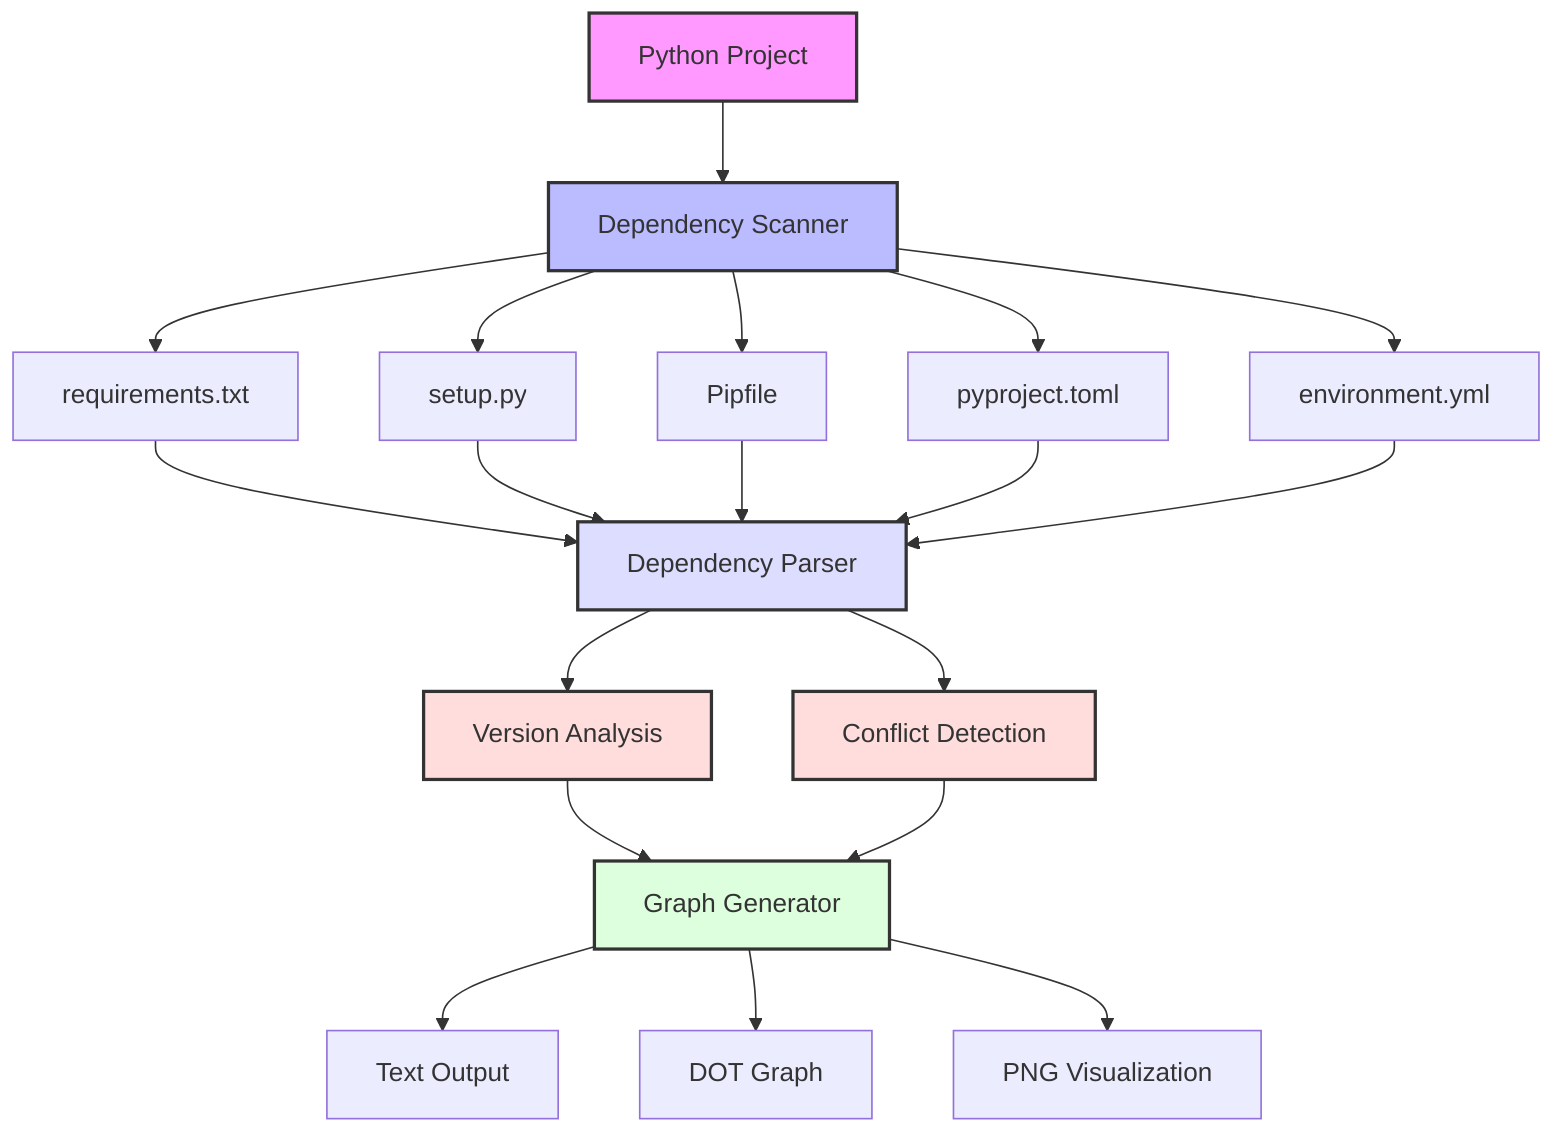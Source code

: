 graph TD
    A[Python Project] --> B[Dependency Scanner]
    B --> C1[requirements.txt]
    B --> C2[setup.py]
    B --> C3[Pipfile]
    B --> C4[pyproject.toml]
    B --> C5[environment.yml]
    
    C1 & C2 & C3 & C4 & C5 --> D[Dependency Parser]
    D --> E[Version Analysis]
    D --> F[Conflict Detection]
    
    E --> G[Graph Generator]
    F --> G
    
    G --> H1[Text Output]
    G --> H2[DOT Graph]
    G --> H3[PNG Visualization]
    
    style A fill:#f9f,stroke:#333,stroke-width:2px
    style B fill:#bbf,stroke:#333,stroke-width:2px
    style D fill:#ddf,stroke:#333,stroke-width:2px
    style E fill:#fdd,stroke:#333,stroke-width:2px
    style F fill:#fdd,stroke:#333,stroke-width:2px
    style G fill:#dfd,stroke:#333,stroke-width:2px